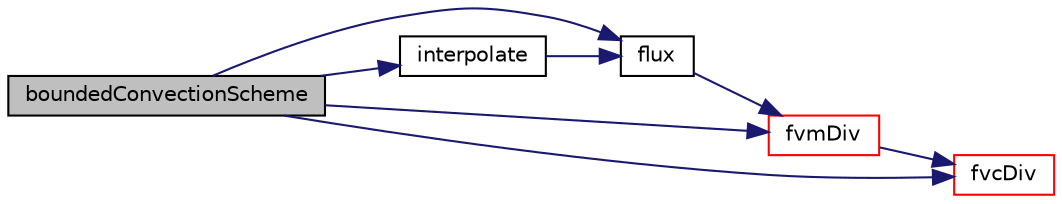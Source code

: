 digraph "boundedConvectionScheme"
{
  bgcolor="transparent";
  edge [fontname="Helvetica",fontsize="10",labelfontname="Helvetica",labelfontsize="10"];
  node [fontname="Helvetica",fontsize="10",shape=record];
  rankdir="LR";
  Node0 [label="boundedConvectionScheme",height=0.2,width=0.4,color="black", fillcolor="grey75", style="filled", fontcolor="black"];
  Node0 -> Node1 [color="midnightblue",fontsize="10",style="solid",fontname="Helvetica"];
  Node1 [label="flux",height=0.2,width=0.4,color="black",URL="$a23253.html#a2ceb35d3c628517a5b260ba4a74f35c3"];
  Node1 -> Node2 [color="midnightblue",fontsize="10",style="solid",fontname="Helvetica"];
  Node2 [label="fvmDiv",height=0.2,width=0.4,color="red",URL="$a23253.html#ad6edbed7fbf0c42fcc63dee2f3ee3bf3"];
  Node2 -> Node301 [color="midnightblue",fontsize="10",style="solid",fontname="Helvetica"];
  Node301 [label="fvcDiv",height=0.2,width=0.4,color="red",URL="$a23253.html#ad8ea4200287899e92802d7b744dd15f6"];
  Node0 -> Node301 [color="midnightblue",fontsize="10",style="solid",fontname="Helvetica"];
  Node0 -> Node2 [color="midnightblue",fontsize="10",style="solid",fontname="Helvetica"];
  Node0 -> Node302 [color="midnightblue",fontsize="10",style="solid",fontname="Helvetica"];
  Node302 [label="interpolate",height=0.2,width=0.4,color="black",URL="$a23253.html#a947138739cfec15812950b4f318edad6"];
  Node302 -> Node1 [color="midnightblue",fontsize="10",style="solid",fontname="Helvetica"];
}

